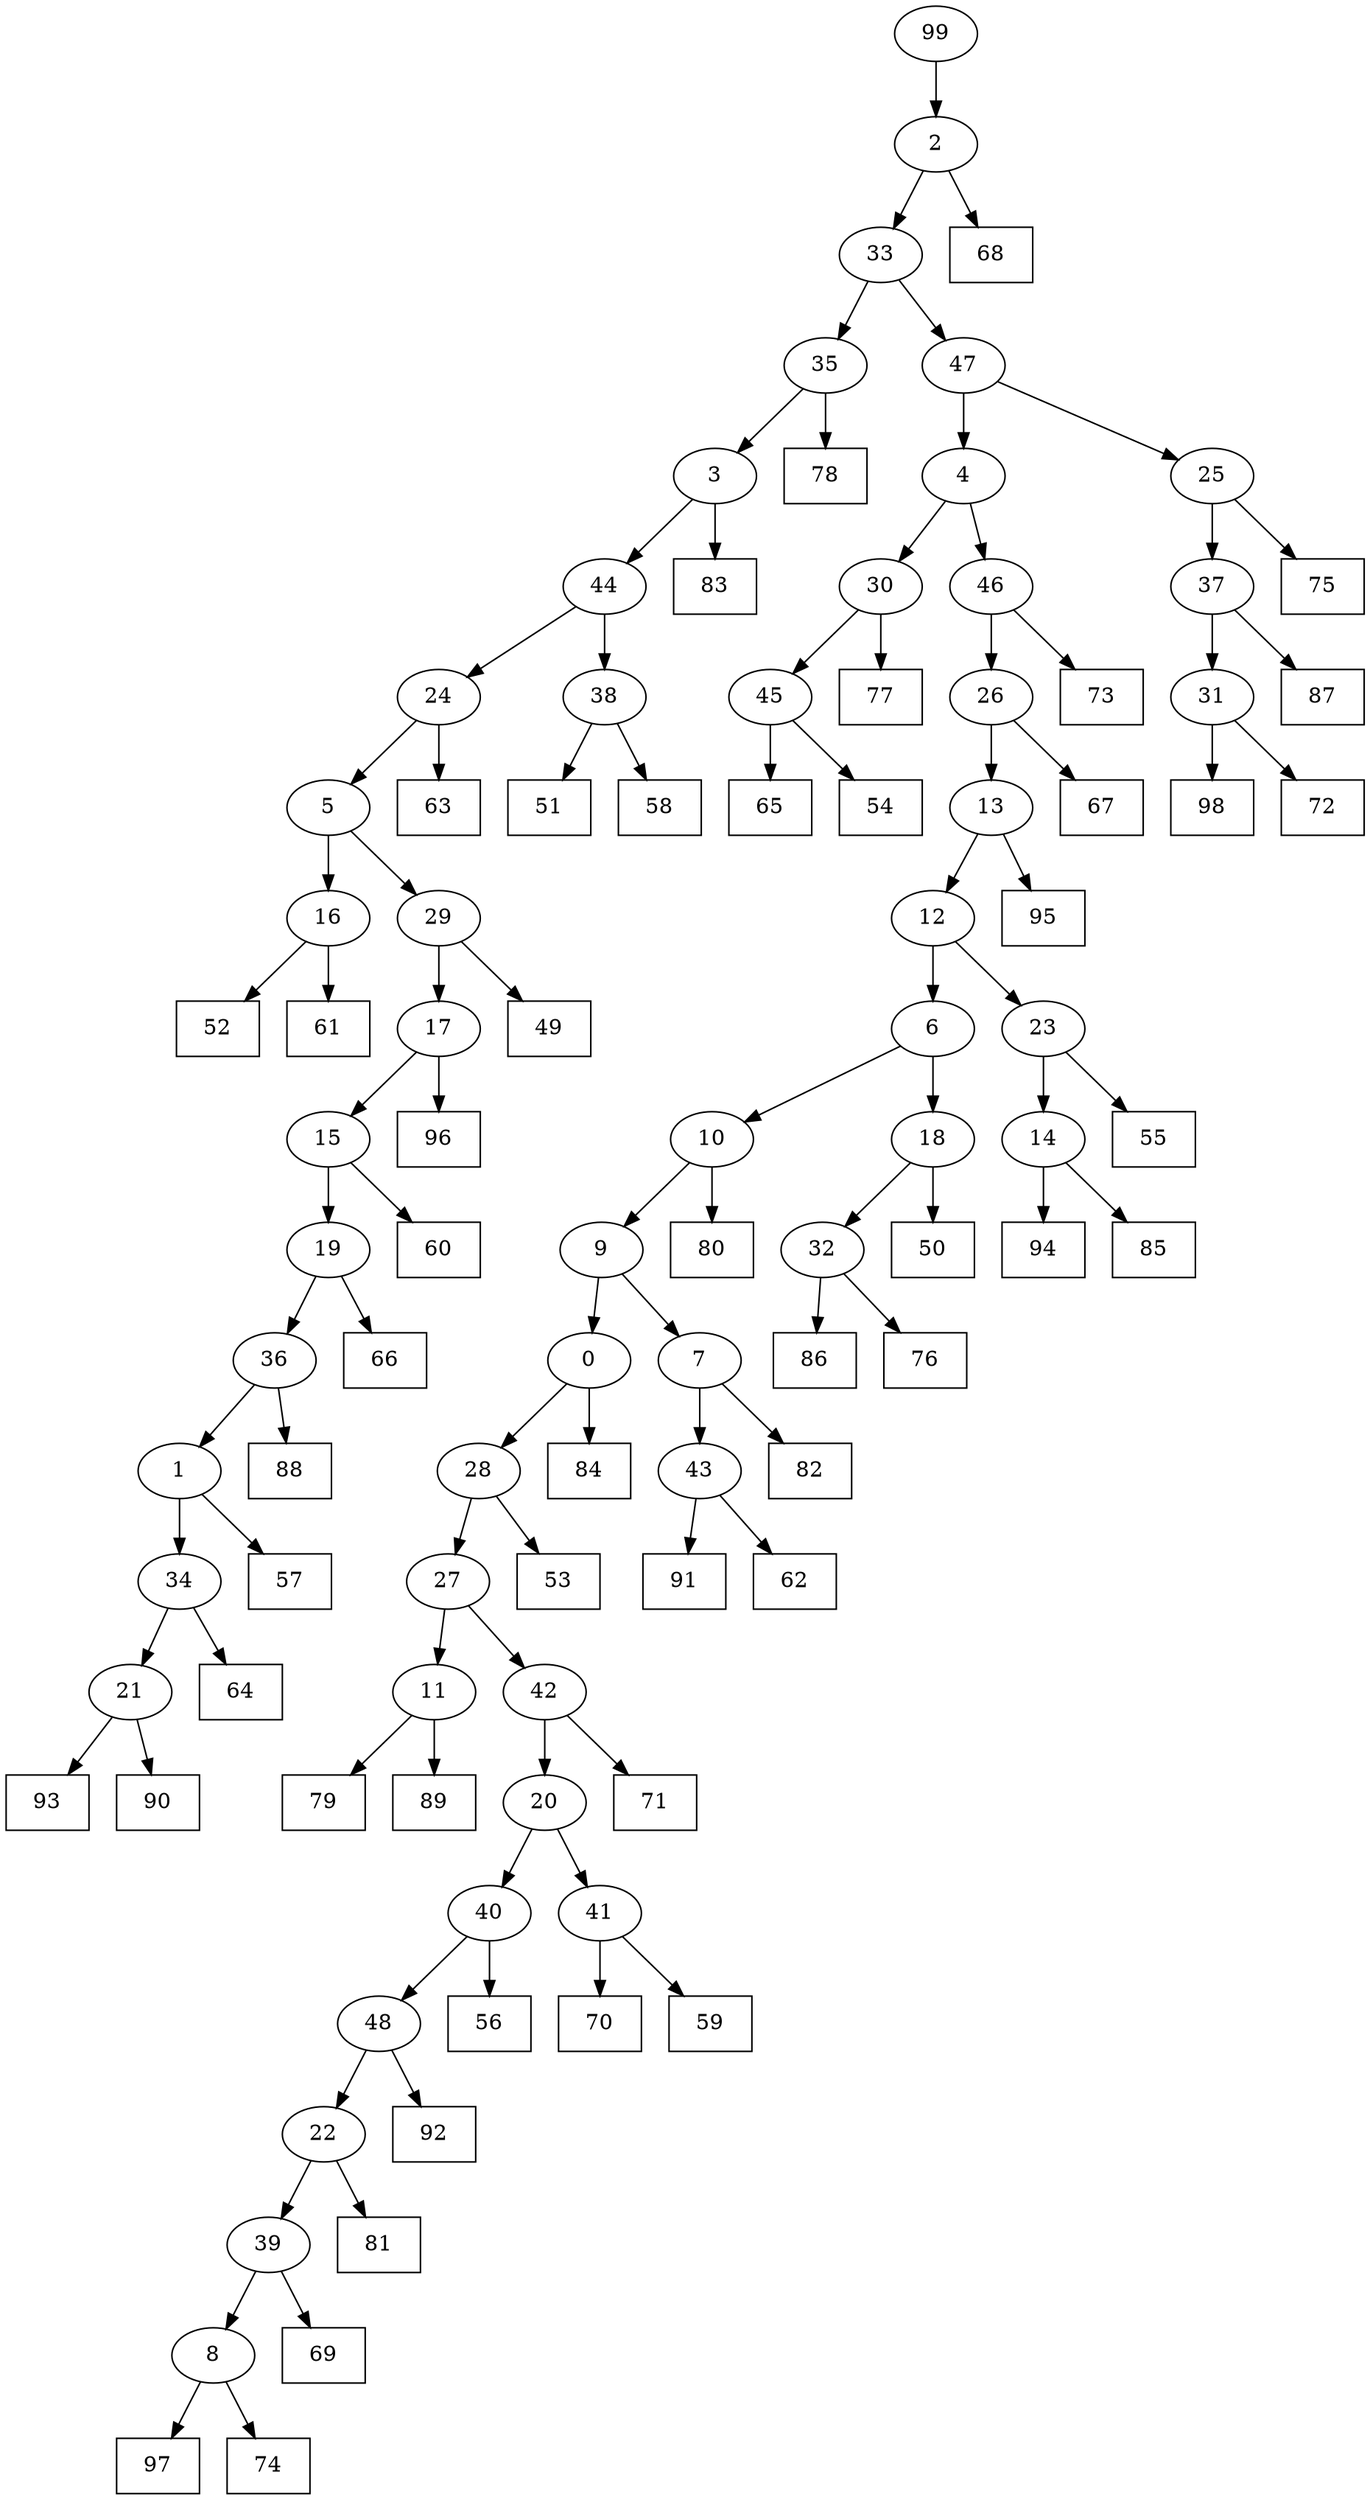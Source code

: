 digraph G {
0[label="0"];
1[label="1"];
2[label="2"];
3[label="3"];
4[label="4"];
5[label="5"];
6[label="6"];
7[label="7"];
8[label="8"];
9[label="9"];
10[label="10"];
11[label="11"];
12[label="12"];
13[label="13"];
14[label="14"];
15[label="15"];
16[label="16"];
17[label="17"];
18[label="18"];
19[label="19"];
20[label="20"];
21[label="21"];
22[label="22"];
23[label="23"];
24[label="24"];
25[label="25"];
26[label="26"];
27[label="27"];
28[label="28"];
29[label="29"];
30[label="30"];
31[label="31"];
32[label="32"];
33[label="33"];
34[label="34"];
35[label="35"];
36[label="36"];
37[label="37"];
38[label="38"];
39[label="39"];
40[label="40"];
41[label="41"];
42[label="42"];
43[label="43"];
44[label="44"];
45[label="45"];
46[label="46"];
47[label="47"];
48[label="48"];
49[shape=box,label="81"];
50[shape=box,label="79"];
51[shape=box,label="50"];
52[shape=box,label="49"];
53[shape=box,label="88"];
54[shape=box,label="82"];
55[shape=box,label="96"];
56[shape=box,label="51"];
57[shape=box,label="97"];
58[shape=box,label="94"];
59[shape=box,label="77"];
60[shape=box,label="65"];
61[shape=box,label="57"];
62[shape=box,label="52"];
63[shape=box,label="95"];
64[shape=box,label="89"];
65[shape=box,label="74"];
66[shape=box,label="61"];
67[shape=box,label="55"];
68[shape=box,label="64"];
69[shape=box,label="92"];
70[shape=box,label="93"];
71[shape=box,label="80"];
72[shape=box,label="53"];
73[shape=box,label="84"];
74[shape=box,label="75"];
75[shape=box,label="71"];
76[shape=box,label="86"];
77[shape=box,label="60"];
78[shape=box,label="56"];
79[shape=box,label="69"];
80[shape=box,label="98"];
81[shape=box,label="70"];
82[shape=box,label="72"];
83[shape=box,label="73"];
84[shape=box,label="59"];
85[shape=box,label="78"];
86[shape=box,label="66"];
87[shape=box,label="91"];
88[shape=box,label="58"];
89[shape=box,label="67"];
90[shape=box,label="62"];
91[shape=box,label="83"];
92[shape=box,label="54"];
93[shape=box,label="63"];
94[shape=box,label="87"];
95[shape=box,label="85"];
96[shape=box,label="76"];
97[shape=box,label="68"];
98[shape=box,label="90"];
99[label="99"];
30->59 ;
16->66 ;
32->96 ;
45->60 ;
29->52 ;
11->64 ;
46->26 ;
47->4 ;
11->50 ;
38->88 ;
19->36 ;
43->87 ;
30->45 ;
45->92 ;
32->76 ;
19->86 ;
20->41 ;
41->84 ;
14->58 ;
36->53 ;
44->38 ;
21->70 ;
5->29 ;
21->98 ;
9->7 ;
36->1 ;
17->55 ;
33->35 ;
23->67 ;
22->39 ;
10->9 ;
39->79 ;
35->3 ;
31->80 ;
0->73 ;
26->89 ;
16->62 ;
7->43 ;
43->90 ;
24->5 ;
4->30 ;
3->91 ;
44->24 ;
24->93 ;
7->54 ;
48->69 ;
34->68 ;
3->44 ;
28->72 ;
41->81 ;
31->82 ;
4->46 ;
26->13 ;
13->63 ;
37->31 ;
40->48 ;
46->83 ;
18->51 ;
25->74 ;
2->33 ;
5->16 ;
33->47 ;
47->25 ;
15->19 ;
13->12 ;
9->0 ;
0->28 ;
12->6 ;
14->95 ;
20->40 ;
40->78 ;
12->23 ;
23->14 ;
99->2 ;
2->97 ;
8->65 ;
6->18 ;
18->32 ;
15->77 ;
28->27 ;
27->11 ;
6->10 ;
48->22 ;
22->49 ;
10->71 ;
27->42 ;
42->20 ;
38->56 ;
25->37 ;
37->94 ;
35->85 ;
1->34 ;
34->21 ;
1->61 ;
29->17 ;
17->15 ;
42->75 ;
39->8 ;
8->57 ;
}
